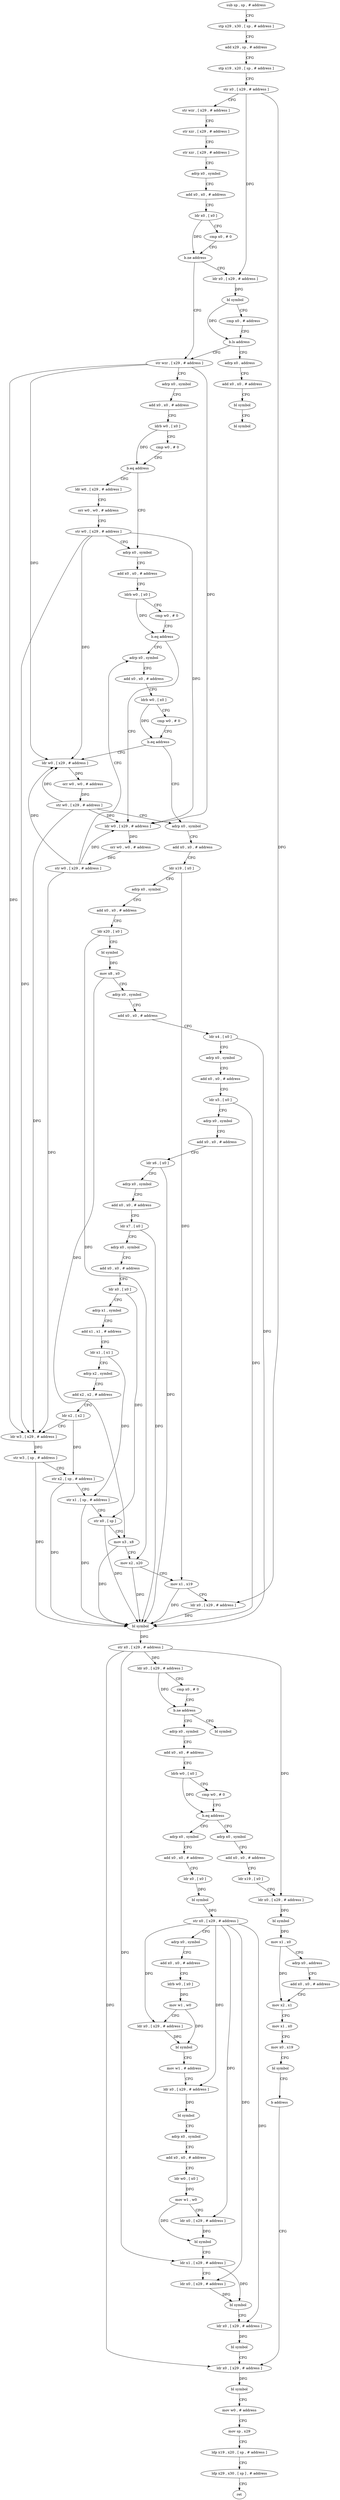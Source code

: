 digraph "func" {
"4222324" [label = "sub sp , sp , # address" ]
"4222328" [label = "stp x29 , x30 , [ sp , # address ]" ]
"4222332" [label = "add x29 , sp , # address" ]
"4222336" [label = "stp x19 , x20 , [ sp , # address ]" ]
"4222340" [label = "str x0 , [ x29 , # address ]" ]
"4222344" [label = "str wzr , [ x29 , # address ]" ]
"4222348" [label = "str xzr , [ x29 , # address ]" ]
"4222352" [label = "str xzr , [ x29 , # address ]" ]
"4222356" [label = "adrp x0 , symbol" ]
"4222360" [label = "add x0 , x0 , # address" ]
"4222364" [label = "ldr x0 , [ x0 ]" ]
"4222368" [label = "cmp x0 , # 0" ]
"4222372" [label = "b.ne address" ]
"4222408" [label = "str wzr , [ x29 , # address ]" ]
"4222376" [label = "ldr x0 , [ x29 , # address ]" ]
"4222412" [label = "adrp x0 , symbol" ]
"4222416" [label = "add x0 , x0 , # address" ]
"4222420" [label = "ldrb w0 , [ x0 ]" ]
"4222424" [label = "cmp w0 , # 0" ]
"4222428" [label = "b.eq address" ]
"4222444" [label = "adrp x0 , symbol" ]
"4222432" [label = "ldr w0 , [ x29 , # address ]" ]
"4222380" [label = "bl symbol" ]
"4222384" [label = "cmp x0 , # address" ]
"4222388" [label = "b.ls address" ]
"4222392" [label = "adrp x0 , address" ]
"4222448" [label = "add x0 , x0 , # address" ]
"4222452" [label = "ldrb w0 , [ x0 ]" ]
"4222456" [label = "cmp w0 , # 0" ]
"4222460" [label = "b.eq address" ]
"4222476" [label = "adrp x0 , symbol" ]
"4222464" [label = "ldr w0 , [ x29 , # address ]" ]
"4222436" [label = "orr w0 , w0 , # address" ]
"4222440" [label = "str w0 , [ x29 , # address ]" ]
"4222396" [label = "add x0 , x0 , # address" ]
"4222400" [label = "bl symbol" ]
"4222404" [label = "bl symbol" ]
"4222480" [label = "add x0 , x0 , # address" ]
"4222484" [label = "ldrb w0 , [ x0 ]" ]
"4222488" [label = "cmp w0 , # 0" ]
"4222492" [label = "b.eq address" ]
"4222508" [label = "adrp x0 , symbol" ]
"4222496" [label = "ldr w0 , [ x29 , # address ]" ]
"4222468" [label = "orr w0 , w0 , # address" ]
"4222472" [label = "str w0 , [ x29 , # address ]" ]
"4222512" [label = "add x0 , x0 , # address" ]
"4222516" [label = "ldr x19 , [ x0 ]" ]
"4222520" [label = "adrp x0 , symbol" ]
"4222524" [label = "add x0 , x0 , # address" ]
"4222528" [label = "ldr x20 , [ x0 ]" ]
"4222532" [label = "bl symbol" ]
"4222536" [label = "mov x8 , x0" ]
"4222540" [label = "adrp x0 , symbol" ]
"4222544" [label = "add x0 , x0 , # address" ]
"4222548" [label = "ldr x4 , [ x0 ]" ]
"4222552" [label = "adrp x0 , symbol" ]
"4222556" [label = "add x0 , x0 , # address" ]
"4222560" [label = "ldr x5 , [ x0 ]" ]
"4222564" [label = "adrp x0 , symbol" ]
"4222568" [label = "add x0 , x0 , # address" ]
"4222572" [label = "ldr x6 , [ x0 ]" ]
"4222576" [label = "adrp x0 , symbol" ]
"4222580" [label = "add x0 , x0 , # address" ]
"4222584" [label = "ldr x7 , [ x0 ]" ]
"4222588" [label = "adrp x0 , symbol" ]
"4222592" [label = "add x0 , x0 , # address" ]
"4222596" [label = "ldr x0 , [ x0 ]" ]
"4222600" [label = "adrp x1 , symbol" ]
"4222604" [label = "add x1 , x1 , # address" ]
"4222608" [label = "ldr x1 , [ x1 ]" ]
"4222612" [label = "adrp x2 , symbol" ]
"4222616" [label = "add x2 , x2 , # address" ]
"4222620" [label = "ldr x2 , [ x2 ]" ]
"4222624" [label = "ldr w3 , [ x29 , # address ]" ]
"4222628" [label = "str w3 , [ sp , # address ]" ]
"4222632" [label = "str x2 , [ sp , # address ]" ]
"4222636" [label = "str x1 , [ sp , # address ]" ]
"4222640" [label = "str x0 , [ sp ]" ]
"4222644" [label = "mov x3 , x8" ]
"4222648" [label = "mov x2 , x20" ]
"4222652" [label = "mov x1 , x19" ]
"4222656" [label = "ldr x0 , [ x29 , # address ]" ]
"4222660" [label = "bl symbol" ]
"4222664" [label = "str x0 , [ x29 , # address ]" ]
"4222668" [label = "ldr x0 , [ x29 , # address ]" ]
"4222672" [label = "cmp x0 , # 0" ]
"4222676" [label = "b.ne address" ]
"4222684" [label = "adrp x0 , symbol" ]
"4222680" [label = "bl symbol" ]
"4222500" [label = "orr w0 , w0 , # address" ]
"4222504" [label = "str w0 , [ x29 , # address ]" ]
"4222688" [label = "add x0 , x0 , # address" ]
"4222692" [label = "ldrb w0 , [ x0 ]" ]
"4222696" [label = "cmp w0 , # 0" ]
"4222700" [label = "b.eq address" ]
"4222756" [label = "adrp x0 , symbol" ]
"4222704" [label = "adrp x0 , symbol" ]
"4222760" [label = "add x0 , x0 , # address" ]
"4222764" [label = "ldr x0 , [ x0 ]" ]
"4222768" [label = "bl symbol" ]
"4222772" [label = "str x0 , [ x29 , # address ]" ]
"4222776" [label = "adrp x0 , symbol" ]
"4222780" [label = "add x0 , x0 , # address" ]
"4222784" [label = "ldrb w0 , [ x0 ]" ]
"4222788" [label = "mov w1 , w0" ]
"4222792" [label = "ldr x0 , [ x29 , # address ]" ]
"4222796" [label = "bl symbol" ]
"4222800" [label = "mov w1 , # address" ]
"4222804" [label = "ldr x0 , [ x29 , # address ]" ]
"4222808" [label = "bl symbol" ]
"4222812" [label = "adrp x0 , symbol" ]
"4222816" [label = "add x0 , x0 , # address" ]
"4222820" [label = "ldr w0 , [ x0 ]" ]
"4222824" [label = "mov w1 , w0" ]
"4222828" [label = "ldr x0 , [ x29 , # address ]" ]
"4222832" [label = "bl symbol" ]
"4222836" [label = "ldr x1 , [ x29 , # address ]" ]
"4222840" [label = "ldr x0 , [ x29 , # address ]" ]
"4222844" [label = "bl symbol" ]
"4222848" [label = "ldr x0 , [ x29 , # address ]" ]
"4222852" [label = "bl symbol" ]
"4222856" [label = "ldr x0 , [ x29 , # address ]" ]
"4222708" [label = "add x0 , x0 , # address" ]
"4222712" [label = "ldr x19 , [ x0 ]" ]
"4222716" [label = "ldr x0 , [ x29 , # address ]" ]
"4222720" [label = "bl symbol" ]
"4222724" [label = "mov x1 , x0" ]
"4222728" [label = "adrp x0 , address" ]
"4222732" [label = "add x0 , x0 , # address" ]
"4222736" [label = "mov x2 , x1" ]
"4222740" [label = "mov x1 , x0" ]
"4222744" [label = "mov x0 , x19" ]
"4222748" [label = "bl symbol" ]
"4222752" [label = "b address" ]
"4222860" [label = "bl symbol" ]
"4222864" [label = "mov w0 , # address" ]
"4222868" [label = "mov sp , x29" ]
"4222872" [label = "ldp x19 , x20 , [ sp , # address ]" ]
"4222876" [label = "ldp x29 , x30 , [ sp ] , # address" ]
"4222880" [label = "ret" ]
"4222324" -> "4222328" [ label = "CFG" ]
"4222328" -> "4222332" [ label = "CFG" ]
"4222332" -> "4222336" [ label = "CFG" ]
"4222336" -> "4222340" [ label = "CFG" ]
"4222340" -> "4222344" [ label = "CFG" ]
"4222340" -> "4222376" [ label = "DFG" ]
"4222340" -> "4222656" [ label = "DFG" ]
"4222344" -> "4222348" [ label = "CFG" ]
"4222348" -> "4222352" [ label = "CFG" ]
"4222352" -> "4222356" [ label = "CFG" ]
"4222356" -> "4222360" [ label = "CFG" ]
"4222360" -> "4222364" [ label = "CFG" ]
"4222364" -> "4222368" [ label = "CFG" ]
"4222364" -> "4222372" [ label = "DFG" ]
"4222368" -> "4222372" [ label = "CFG" ]
"4222372" -> "4222408" [ label = "CFG" ]
"4222372" -> "4222376" [ label = "CFG" ]
"4222408" -> "4222412" [ label = "CFG" ]
"4222408" -> "4222464" [ label = "DFG" ]
"4222408" -> "4222624" [ label = "DFG" ]
"4222408" -> "4222496" [ label = "DFG" ]
"4222376" -> "4222380" [ label = "DFG" ]
"4222412" -> "4222416" [ label = "CFG" ]
"4222416" -> "4222420" [ label = "CFG" ]
"4222420" -> "4222424" [ label = "CFG" ]
"4222420" -> "4222428" [ label = "DFG" ]
"4222424" -> "4222428" [ label = "CFG" ]
"4222428" -> "4222444" [ label = "CFG" ]
"4222428" -> "4222432" [ label = "CFG" ]
"4222444" -> "4222448" [ label = "CFG" ]
"4222432" -> "4222436" [ label = "CFG" ]
"4222380" -> "4222384" [ label = "CFG" ]
"4222380" -> "4222388" [ label = "DFG" ]
"4222384" -> "4222388" [ label = "CFG" ]
"4222388" -> "4222408" [ label = "CFG" ]
"4222388" -> "4222392" [ label = "CFG" ]
"4222392" -> "4222396" [ label = "CFG" ]
"4222448" -> "4222452" [ label = "CFG" ]
"4222452" -> "4222456" [ label = "CFG" ]
"4222452" -> "4222460" [ label = "DFG" ]
"4222456" -> "4222460" [ label = "CFG" ]
"4222460" -> "4222476" [ label = "CFG" ]
"4222460" -> "4222464" [ label = "CFG" ]
"4222476" -> "4222480" [ label = "CFG" ]
"4222464" -> "4222468" [ label = "DFG" ]
"4222436" -> "4222440" [ label = "CFG" ]
"4222440" -> "4222444" [ label = "CFG" ]
"4222440" -> "4222464" [ label = "DFG" ]
"4222440" -> "4222624" [ label = "DFG" ]
"4222440" -> "4222496" [ label = "DFG" ]
"4222396" -> "4222400" [ label = "CFG" ]
"4222400" -> "4222404" [ label = "CFG" ]
"4222480" -> "4222484" [ label = "CFG" ]
"4222484" -> "4222488" [ label = "CFG" ]
"4222484" -> "4222492" [ label = "DFG" ]
"4222488" -> "4222492" [ label = "CFG" ]
"4222492" -> "4222508" [ label = "CFG" ]
"4222492" -> "4222496" [ label = "CFG" ]
"4222508" -> "4222512" [ label = "CFG" ]
"4222496" -> "4222500" [ label = "DFG" ]
"4222468" -> "4222472" [ label = "DFG" ]
"4222472" -> "4222476" [ label = "CFG" ]
"4222472" -> "4222464" [ label = "DFG" ]
"4222472" -> "4222624" [ label = "DFG" ]
"4222472" -> "4222496" [ label = "DFG" ]
"4222512" -> "4222516" [ label = "CFG" ]
"4222516" -> "4222520" [ label = "CFG" ]
"4222516" -> "4222652" [ label = "DFG" ]
"4222520" -> "4222524" [ label = "CFG" ]
"4222524" -> "4222528" [ label = "CFG" ]
"4222528" -> "4222532" [ label = "CFG" ]
"4222528" -> "4222648" [ label = "DFG" ]
"4222532" -> "4222536" [ label = "DFG" ]
"4222536" -> "4222540" [ label = "CFG" ]
"4222536" -> "4222644" [ label = "DFG" ]
"4222540" -> "4222544" [ label = "CFG" ]
"4222544" -> "4222548" [ label = "CFG" ]
"4222548" -> "4222552" [ label = "CFG" ]
"4222548" -> "4222660" [ label = "DFG" ]
"4222552" -> "4222556" [ label = "CFG" ]
"4222556" -> "4222560" [ label = "CFG" ]
"4222560" -> "4222564" [ label = "CFG" ]
"4222560" -> "4222660" [ label = "DFG" ]
"4222564" -> "4222568" [ label = "CFG" ]
"4222568" -> "4222572" [ label = "CFG" ]
"4222572" -> "4222576" [ label = "CFG" ]
"4222572" -> "4222660" [ label = "DFG" ]
"4222576" -> "4222580" [ label = "CFG" ]
"4222580" -> "4222584" [ label = "CFG" ]
"4222584" -> "4222588" [ label = "CFG" ]
"4222584" -> "4222660" [ label = "DFG" ]
"4222588" -> "4222592" [ label = "CFG" ]
"4222592" -> "4222596" [ label = "CFG" ]
"4222596" -> "4222600" [ label = "CFG" ]
"4222596" -> "4222640" [ label = "DFG" ]
"4222600" -> "4222604" [ label = "CFG" ]
"4222604" -> "4222608" [ label = "CFG" ]
"4222608" -> "4222612" [ label = "CFG" ]
"4222608" -> "4222636" [ label = "DFG" ]
"4222612" -> "4222616" [ label = "CFG" ]
"4222616" -> "4222620" [ label = "CFG" ]
"4222620" -> "4222624" [ label = "CFG" ]
"4222620" -> "4222632" [ label = "DFG" ]
"4222624" -> "4222628" [ label = "DFG" ]
"4222628" -> "4222632" [ label = "CFG" ]
"4222628" -> "4222660" [ label = "DFG" ]
"4222632" -> "4222636" [ label = "CFG" ]
"4222632" -> "4222660" [ label = "DFG" ]
"4222636" -> "4222640" [ label = "CFG" ]
"4222636" -> "4222660" [ label = "DFG" ]
"4222640" -> "4222644" [ label = "CFG" ]
"4222640" -> "4222660" [ label = "DFG" ]
"4222644" -> "4222648" [ label = "CFG" ]
"4222644" -> "4222660" [ label = "DFG" ]
"4222648" -> "4222652" [ label = "CFG" ]
"4222648" -> "4222660" [ label = "DFG" ]
"4222652" -> "4222656" [ label = "CFG" ]
"4222652" -> "4222660" [ label = "DFG" ]
"4222656" -> "4222660" [ label = "DFG" ]
"4222660" -> "4222664" [ label = "DFG" ]
"4222664" -> "4222668" [ label = "DFG" ]
"4222664" -> "4222836" [ label = "DFG" ]
"4222664" -> "4222716" [ label = "DFG" ]
"4222664" -> "4222856" [ label = "DFG" ]
"4222668" -> "4222672" [ label = "CFG" ]
"4222668" -> "4222676" [ label = "DFG" ]
"4222672" -> "4222676" [ label = "CFG" ]
"4222676" -> "4222684" [ label = "CFG" ]
"4222676" -> "4222680" [ label = "CFG" ]
"4222684" -> "4222688" [ label = "CFG" ]
"4222500" -> "4222504" [ label = "DFG" ]
"4222504" -> "4222508" [ label = "CFG" ]
"4222504" -> "4222464" [ label = "DFG" ]
"4222504" -> "4222624" [ label = "DFG" ]
"4222504" -> "4222496" [ label = "DFG" ]
"4222688" -> "4222692" [ label = "CFG" ]
"4222692" -> "4222696" [ label = "CFG" ]
"4222692" -> "4222700" [ label = "DFG" ]
"4222696" -> "4222700" [ label = "CFG" ]
"4222700" -> "4222756" [ label = "CFG" ]
"4222700" -> "4222704" [ label = "CFG" ]
"4222756" -> "4222760" [ label = "CFG" ]
"4222704" -> "4222708" [ label = "CFG" ]
"4222760" -> "4222764" [ label = "CFG" ]
"4222764" -> "4222768" [ label = "DFG" ]
"4222768" -> "4222772" [ label = "DFG" ]
"4222772" -> "4222776" [ label = "CFG" ]
"4222772" -> "4222792" [ label = "DFG" ]
"4222772" -> "4222804" [ label = "DFG" ]
"4222772" -> "4222828" [ label = "DFG" ]
"4222772" -> "4222840" [ label = "DFG" ]
"4222772" -> "4222848" [ label = "DFG" ]
"4222776" -> "4222780" [ label = "CFG" ]
"4222780" -> "4222784" [ label = "CFG" ]
"4222784" -> "4222788" [ label = "DFG" ]
"4222788" -> "4222792" [ label = "CFG" ]
"4222788" -> "4222796" [ label = "DFG" ]
"4222792" -> "4222796" [ label = "DFG" ]
"4222796" -> "4222800" [ label = "CFG" ]
"4222800" -> "4222804" [ label = "CFG" ]
"4222804" -> "4222808" [ label = "DFG" ]
"4222808" -> "4222812" [ label = "CFG" ]
"4222812" -> "4222816" [ label = "CFG" ]
"4222816" -> "4222820" [ label = "CFG" ]
"4222820" -> "4222824" [ label = "DFG" ]
"4222824" -> "4222828" [ label = "CFG" ]
"4222824" -> "4222832" [ label = "DFG" ]
"4222828" -> "4222832" [ label = "DFG" ]
"4222832" -> "4222836" [ label = "CFG" ]
"4222836" -> "4222840" [ label = "CFG" ]
"4222836" -> "4222844" [ label = "DFG" ]
"4222840" -> "4222844" [ label = "DFG" ]
"4222844" -> "4222848" [ label = "CFG" ]
"4222848" -> "4222852" [ label = "DFG" ]
"4222852" -> "4222856" [ label = "CFG" ]
"4222856" -> "4222860" [ label = "DFG" ]
"4222708" -> "4222712" [ label = "CFG" ]
"4222712" -> "4222716" [ label = "CFG" ]
"4222716" -> "4222720" [ label = "DFG" ]
"4222720" -> "4222724" [ label = "DFG" ]
"4222724" -> "4222728" [ label = "CFG" ]
"4222724" -> "4222736" [ label = "DFG" ]
"4222728" -> "4222732" [ label = "CFG" ]
"4222732" -> "4222736" [ label = "CFG" ]
"4222736" -> "4222740" [ label = "CFG" ]
"4222740" -> "4222744" [ label = "CFG" ]
"4222744" -> "4222748" [ label = "CFG" ]
"4222748" -> "4222752" [ label = "CFG" ]
"4222752" -> "4222856" [ label = "CFG" ]
"4222860" -> "4222864" [ label = "CFG" ]
"4222864" -> "4222868" [ label = "CFG" ]
"4222868" -> "4222872" [ label = "CFG" ]
"4222872" -> "4222876" [ label = "CFG" ]
"4222876" -> "4222880" [ label = "CFG" ]
}
